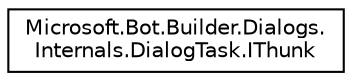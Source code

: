 digraph "Graphical Class Hierarchy"
{
  edge [fontname="Helvetica",fontsize="10",labelfontname="Helvetica",labelfontsize="10"];
  node [fontname="Helvetica",fontsize="10",shape=record];
  rankdir="LR";
  Node1 [label="Microsoft.Bot.Builder.Dialogs.\lInternals.DialogTask.IThunk",height=0.2,width=0.4,color="black", fillcolor="white", style="filled",URL="$df/dd0/interface_microsoft_1_1_bot_1_1_builder_1_1_dialogs_1_1_internals_1_1_dialog_task_1_1_i_thunk.html"];
}
